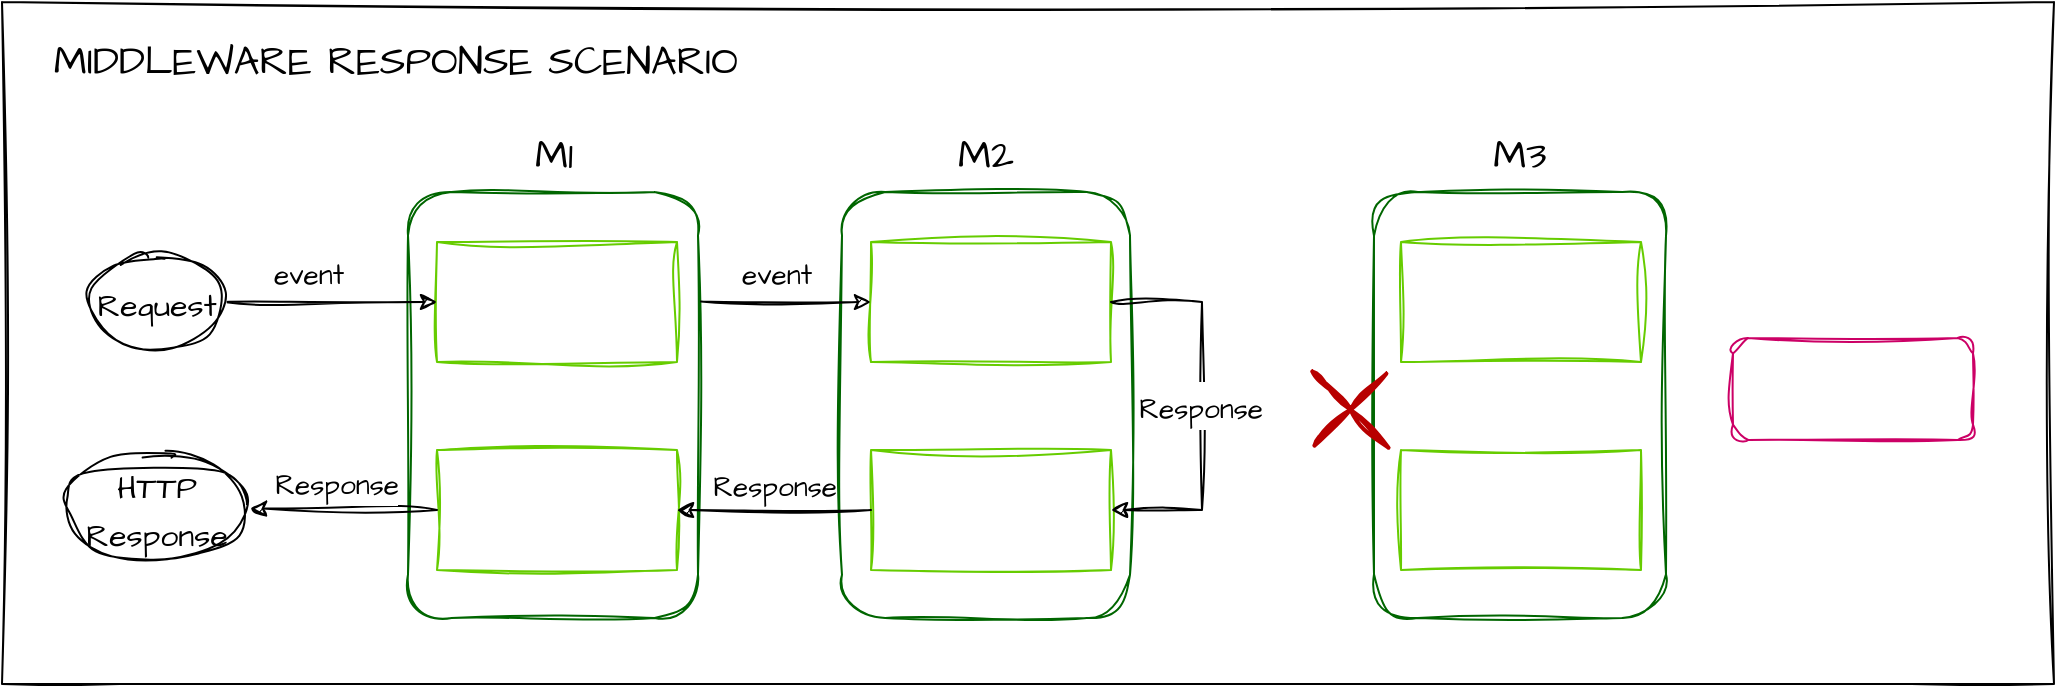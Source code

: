 <mxfile version="22.0.2" type="device">
  <diagram id="C5RBs43oDa-KdzZeNtuy" name="Page-1">
    <mxGraphModel dx="1193" dy="909" grid="0" gridSize="10" guides="1" tooltips="1" connect="1" arrows="1" fold="1" page="1" pageScale="1" pageWidth="1169" pageHeight="827" background="none" math="0" shadow="0">
      <root>
        <mxCell id="WIyWlLk6GJQsqaUBKTNV-0" />
        <mxCell id="WIyWlLk6GJQsqaUBKTNV-1" parent="WIyWlLk6GJQsqaUBKTNV-0" />
        <mxCell id="NndLvORObzjh5Yxis3ud-40" value="" style="rounded=0;whiteSpace=wrap;html=1;sketch=1;hachureGap=4;jiggle=2;curveFitting=1;fontFamily=Architects Daughter;fontSource=https%3A%2F%2Ffonts.googleapis.com%2Fcss%3Ffamily%3DArchitects%2BDaughter;fontSize=20;" parent="WIyWlLk6GJQsqaUBKTNV-1" vertex="1">
          <mxGeometry y="4" width="1026" height="341" as="geometry" />
        </mxCell>
        <mxCell id="NndLvORObzjh5Yxis3ud-12" value="" style="rounded=1;whiteSpace=wrap;html=1;sketch=1;hachureGap=4;jiggle=2;curveFitting=1;fontFamily=Architects Daughter;fontSource=https%3A%2F%2Ffonts.googleapis.com%2Fcss%3Ffamily%3DArchitects%2BDaughter;fontSize=20;fillColor=none;fontColor=#ffffff;strokeColor=#006600;" parent="WIyWlLk6GJQsqaUBKTNV-1" vertex="1">
          <mxGeometry x="420" y="99" width="144" height="213" as="geometry" />
        </mxCell>
        <mxCell id="NndLvORObzjh5Yxis3ud-35" value="Handler" style="rounded=1;whiteSpace=wrap;html=1;sketch=1;hachureGap=4;jiggle=2;curveFitting=1;fontFamily=Architects Daughter;fontSource=https%3A%2F%2Ffonts.googleapis.com%2Fcss%3Ffamily%3DArchitects%2BDaughter;fontSize=20;fillColor=none;fontColor=#FFFFFF;strokeColor=#CC0066;" parent="WIyWlLk6GJQsqaUBKTNV-1" vertex="1">
          <mxGeometry x="865.5" y="172" width="120" height="51" as="geometry" />
        </mxCell>
        <mxCell id="NndLvORObzjh5Yxis3ud-14" value="&lt;font color=&quot;#ffffff&quot;&gt;runBefore()&lt;/font&gt;" style="rounded=0;whiteSpace=wrap;html=1;sketch=1;hachureGap=4;jiggle=2;curveFitting=1;fontFamily=Architects Daughter;fontSource=https%3A%2F%2Ffonts.googleapis.com%2Fcss%3Ffamily%3DArchitects%2BDaughter;fontSize=20;fillColor=none;fontColor=#000000;strokeColor=#66CC00;" parent="WIyWlLk6GJQsqaUBKTNV-1" vertex="1">
          <mxGeometry x="434.5" y="124" width="120" height="60" as="geometry" />
        </mxCell>
        <mxCell id="NndLvORObzjh5Yxis3ud-15" value="runAfter()" style="rounded=0;whiteSpace=wrap;html=1;sketch=1;hachureGap=4;jiggle=2;curveFitting=1;fontFamily=Architects Daughter;fontSource=https%3A%2F%2Ffonts.googleapis.com%2Fcss%3Ffamily%3DArchitects%2BDaughter;fontSize=20;fillColor=none;fontColor=#FFFFFF;strokeColor=#66CC00;" parent="WIyWlLk6GJQsqaUBKTNV-1" vertex="1">
          <mxGeometry x="434.5" y="228" width="120" height="60" as="geometry" />
        </mxCell>
        <mxCell id="NndLvORObzjh5Yxis3ud-13" value="M2" style="text;html=1;strokeColor=none;fillColor=none;align=center;verticalAlign=middle;whiteSpace=wrap;rounded=0;fontSize=20;fontFamily=Architects Daughter;" parent="WIyWlLk6GJQsqaUBKTNV-1" vertex="1">
          <mxGeometry x="432" y="65" width="120" height="30" as="geometry" />
        </mxCell>
        <mxCell id="NndLvORObzjh5Yxis3ud-41" value="MIDDLEWARE RESPONSE SCENARIO" style="text;html=1;strokeColor=none;fillColor=none;align=center;verticalAlign=middle;whiteSpace=wrap;rounded=0;fontSize=20;fontFamily=Architects Daughter;" parent="WIyWlLk6GJQsqaUBKTNV-1" vertex="1">
          <mxGeometry x="16" y="18" width="362" height="30" as="geometry" />
        </mxCell>
        <mxCell id="--shUhOUACFNP3oiHyCO-0" value="" style="rounded=1;whiteSpace=wrap;html=1;sketch=1;hachureGap=4;jiggle=2;curveFitting=1;fontFamily=Architects Daughter;fontSource=https%3A%2F%2Ffonts.googleapis.com%2Fcss%3Ffamily%3DArchitects%2BDaughter;fontSize=20;fillColor=none;fontColor=#ffffff;strokeColor=#006600;" vertex="1" parent="WIyWlLk6GJQsqaUBKTNV-1">
          <mxGeometry x="203" y="99" width="145" height="213" as="geometry" />
        </mxCell>
        <mxCell id="--shUhOUACFNP3oiHyCO-1" value="&lt;font color=&quot;#ffffff&quot;&gt;runBefore()&lt;/font&gt;" style="rounded=0;whiteSpace=wrap;html=1;sketch=1;hachureGap=4;jiggle=2;curveFitting=1;fontFamily=Architects Daughter;fontSource=https%3A%2F%2Ffonts.googleapis.com%2Fcss%3Ffamily%3DArchitects%2BDaughter;fontSize=20;fillColor=none;fontColor=#000000;strokeColor=#66CC00;" vertex="1" parent="WIyWlLk6GJQsqaUBKTNV-1">
          <mxGeometry x="217.5" y="124" width="120" height="60" as="geometry" />
        </mxCell>
        <mxCell id="--shUhOUACFNP3oiHyCO-2" value="runAfter()" style="rounded=0;whiteSpace=wrap;html=1;sketch=1;hachureGap=4;jiggle=2;curveFitting=1;fontFamily=Architects Daughter;fontSource=https%3A%2F%2Ffonts.googleapis.com%2Fcss%3Ffamily%3DArchitects%2BDaughter;fontSize=20;fillColor=none;fontColor=#FFFFFF;strokeColor=#66CC00;" vertex="1" parent="WIyWlLk6GJQsqaUBKTNV-1">
          <mxGeometry x="217.5" y="228" width="120" height="60" as="geometry" />
        </mxCell>
        <mxCell id="--shUhOUACFNP3oiHyCO-3" value="M1" style="text;html=1;strokeColor=none;fillColor=none;align=center;verticalAlign=middle;whiteSpace=wrap;rounded=0;fontSize=20;fontFamily=Architects Daughter;" vertex="1" parent="WIyWlLk6GJQsqaUBKTNV-1">
          <mxGeometry x="215.5" y="65" width="120" height="30" as="geometry" />
        </mxCell>
        <mxCell id="--shUhOUACFNP3oiHyCO-4" value="" style="rounded=1;whiteSpace=wrap;html=1;sketch=1;hachureGap=4;jiggle=2;curveFitting=1;fontFamily=Architects Daughter;fontSource=https%3A%2F%2Ffonts.googleapis.com%2Fcss%3Ffamily%3DArchitects%2BDaughter;fontSize=20;fillColor=none;fontColor=#ffffff;strokeColor=#006600;" vertex="1" parent="WIyWlLk6GJQsqaUBKTNV-1">
          <mxGeometry x="686" y="99" width="146" height="213" as="geometry" />
        </mxCell>
        <mxCell id="--shUhOUACFNP3oiHyCO-5" value="&lt;font color=&quot;#ffffff&quot;&gt;runBefore()&lt;/font&gt;" style="rounded=0;whiteSpace=wrap;html=1;sketch=1;hachureGap=4;jiggle=2;curveFitting=1;fontFamily=Architects Daughter;fontSource=https%3A%2F%2Ffonts.googleapis.com%2Fcss%3Ffamily%3DArchitects%2BDaughter;fontSize=20;fillColor=none;fontColor=#000000;strokeColor=#66CC00;" vertex="1" parent="WIyWlLk6GJQsqaUBKTNV-1">
          <mxGeometry x="699.5" y="124" width="120" height="60" as="geometry" />
        </mxCell>
        <mxCell id="--shUhOUACFNP3oiHyCO-6" value="runAfter()" style="rounded=0;whiteSpace=wrap;html=1;sketch=1;hachureGap=4;jiggle=2;curveFitting=1;fontFamily=Architects Daughter;fontSource=https%3A%2F%2Ffonts.googleapis.com%2Fcss%3Ffamily%3DArchitects%2BDaughter;fontSize=20;fillColor=none;fontColor=#FFFFFF;strokeColor=#66CC00;" vertex="1" parent="WIyWlLk6GJQsqaUBKTNV-1">
          <mxGeometry x="699.5" y="228" width="120" height="60" as="geometry" />
        </mxCell>
        <mxCell id="--shUhOUACFNP3oiHyCO-7" value="M3" style="text;html=1;strokeColor=none;fillColor=none;align=center;verticalAlign=middle;whiteSpace=wrap;rounded=0;fontSize=20;fontFamily=Architects Daughter;" vertex="1" parent="WIyWlLk6GJQsqaUBKTNV-1">
          <mxGeometry x="699" y="65" width="120" height="30" as="geometry" />
        </mxCell>
        <mxCell id="--shUhOUACFNP3oiHyCO-15" value="" style="endArrow=classic;html=1;rounded=0;sketch=1;hachureGap=4;jiggle=2;curveFitting=1;fontFamily=Architects Daughter;fontSource=https%3A%2F%2Ffonts.googleapis.com%2Fcss%3Ffamily%3DArchitects%2BDaughter;fontSize=16;entryX=0;entryY=0.5;entryDx=0;entryDy=0;exitX=1;exitY=0.5;exitDx=0;exitDy=0;" edge="1" parent="WIyWlLk6GJQsqaUBKTNV-1" source="--shUhOUACFNP3oiHyCO-17" target="--shUhOUACFNP3oiHyCO-1">
          <mxGeometry width="50" height="50" relative="1" as="geometry">
            <mxPoint x="117" y="151" as="sourcePoint" />
            <mxPoint x="230" y="154" as="targetPoint" />
          </mxGeometry>
        </mxCell>
        <mxCell id="--shUhOUACFNP3oiHyCO-16" value="&lt;font style=&quot;font-size: 14px;&quot;&gt;event&lt;/font&gt;" style="edgeLabel;html=1;align=center;verticalAlign=middle;resizable=0;points=[];fontSize=20;fontFamily=Architects Daughter;" vertex="1" connectable="0" parent="--shUhOUACFNP3oiHyCO-15">
          <mxGeometry x="-0.543" y="-2" relative="1" as="geometry">
            <mxPoint x="17" y="-18" as="offset" />
          </mxGeometry>
        </mxCell>
        <mxCell id="--shUhOUACFNP3oiHyCO-17" value="&lt;font style=&quot;font-size: 16px;&quot;&gt;Request&lt;/font&gt;" style="ellipse;whiteSpace=wrap;html=1;sketch=1;hachureGap=4;jiggle=2;curveFitting=1;fontFamily=Architects Daughter;fontSource=https%3A%2F%2Ffonts.googleapis.com%2Fcss%3Ffamily%3DArchitects%2BDaughter;fontSize=20;" vertex="1" parent="WIyWlLk6GJQsqaUBKTNV-1">
          <mxGeometry x="44" y="129.5" width="67" height="49" as="geometry" />
        </mxCell>
        <mxCell id="--shUhOUACFNP3oiHyCO-24" value="" style="endArrow=classic;html=1;rounded=0;sketch=1;hachureGap=4;jiggle=2;curveFitting=1;fontFamily=Architects Daughter;fontSource=https%3A%2F%2Ffonts.googleapis.com%2Fcss%3Ffamily%3DArchitects%2BDaughter;fontSize=16;exitX=0;exitY=0.5;exitDx=0;exitDy=0;entryX=1;entryY=0.5;entryDx=0;entryDy=0;" edge="1" parent="WIyWlLk6GJQsqaUBKTNV-1" source="NndLvORObzjh5Yxis3ud-15" target="--shUhOUACFNP3oiHyCO-2">
          <mxGeometry width="50" height="50" relative="1" as="geometry">
            <mxPoint x="440.5" y="257.77" as="sourcePoint" />
            <mxPoint x="352.5" y="257.77" as="targetPoint" />
          </mxGeometry>
        </mxCell>
        <mxCell id="--shUhOUACFNP3oiHyCO-25" value="&lt;font style=&quot;font-size: 14px;&quot;&gt;Response&lt;/font&gt;" style="edgeLabel;html=1;align=center;verticalAlign=middle;resizable=0;points=[];fontSize=20;fontFamily=Architects Daughter;" vertex="1" connectable="0" parent="--shUhOUACFNP3oiHyCO-24">
          <mxGeometry x="-0.216" y="-1" relative="1" as="geometry">
            <mxPoint x="-11" y="-13" as="offset" />
          </mxGeometry>
        </mxCell>
        <mxCell id="--shUhOUACFNP3oiHyCO-26" value="" style="endArrow=classic;html=1;rounded=0;sketch=1;hachureGap=4;jiggle=2;curveFitting=1;fontFamily=Architects Daughter;fontSource=https%3A%2F%2Ffonts.googleapis.com%2Fcss%3Ffamily%3DArchitects%2BDaughter;fontSize=16;entryX=0;entryY=0.5;entryDx=0;entryDy=0;exitX=1;exitY=0.5;exitDx=0;exitDy=0;" edge="1" parent="WIyWlLk6GJQsqaUBKTNV-1" target="NndLvORObzjh5Yxis3ud-14">
          <mxGeometry width="50" height="50" relative="1" as="geometry">
            <mxPoint x="349.5" y="153.77" as="sourcePoint" />
            <mxPoint x="437.5" y="153.77" as="targetPoint" />
          </mxGeometry>
        </mxCell>
        <mxCell id="--shUhOUACFNP3oiHyCO-27" value="&lt;font style=&quot;font-size: 14px;&quot;&gt;event&lt;/font&gt;" style="edgeLabel;html=1;align=center;verticalAlign=middle;resizable=0;points=[];fontSize=20;fontFamily=Architects Daughter;" vertex="1" connectable="0" parent="--shUhOUACFNP3oiHyCO-26">
          <mxGeometry x="-0.543" y="-2" relative="1" as="geometry">
            <mxPoint x="18" y="-18" as="offset" />
          </mxGeometry>
        </mxCell>
        <mxCell id="--shUhOUACFNP3oiHyCO-28" value="" style="endArrow=classic;html=1;rounded=0;sketch=1;hachureGap=4;jiggle=2;curveFitting=1;fontFamily=Architects Daughter;fontSource=https%3A%2F%2Ffonts.googleapis.com%2Fcss%3Ffamily%3DArchitects%2BDaughter;fontSize=16;exitX=1;exitY=0.5;exitDx=0;exitDy=0;entryX=1;entryY=0.5;entryDx=0;entryDy=0;" edge="1" parent="WIyWlLk6GJQsqaUBKTNV-1" source="NndLvORObzjh5Yxis3ud-14" target="NndLvORObzjh5Yxis3ud-15">
          <mxGeometry width="50" height="50" relative="1" as="geometry">
            <mxPoint x="654" y="257.77" as="sourcePoint" />
            <mxPoint x="563" y="257.77" as="targetPoint" />
            <Array as="points">
              <mxPoint x="600" y="154" />
              <mxPoint x="600" y="258" />
            </Array>
          </mxGeometry>
        </mxCell>
        <mxCell id="--shUhOUACFNP3oiHyCO-29" value="&lt;font style=&quot;font-size: 14px;&quot;&gt;Response&lt;/font&gt;" style="edgeLabel;html=1;align=center;verticalAlign=middle;resizable=0;points=[];fontSize=20;fontFamily=Architects Daughter;" vertex="1" connectable="0" parent="--shUhOUACFNP3oiHyCO-28">
          <mxGeometry x="-0.216" y="-1" relative="1" as="geometry">
            <mxPoint y="20" as="offset" />
          </mxGeometry>
        </mxCell>
        <mxCell id="--shUhOUACFNP3oiHyCO-32" value="&lt;font style=&quot;font-size: 16px;&quot;&gt;HTTP Response&lt;/font&gt;" style="ellipse;whiteSpace=wrap;html=1;sketch=1;hachureGap=4;jiggle=2;curveFitting=1;fontFamily=Architects Daughter;fontSource=https%3A%2F%2Ffonts.googleapis.com%2Fcss%3Ffamily%3DArchitects%2BDaughter;fontSize=20;" vertex="1" parent="WIyWlLk6GJQsqaUBKTNV-1">
          <mxGeometry x="31" y="230.5" width="93" height="53.5" as="geometry" />
        </mxCell>
        <mxCell id="--shUhOUACFNP3oiHyCO-33" value="" style="endArrow=classic;html=1;rounded=0;sketch=1;hachureGap=4;jiggle=2;curveFitting=1;fontFamily=Architects Daughter;fontSource=https%3A%2F%2Ffonts.googleapis.com%2Fcss%3Ffamily%3DArchitects%2BDaughter;fontSize=16;exitX=0;exitY=0.5;exitDx=0;exitDy=0;entryX=1;entryY=0.5;entryDx=0;entryDy=0;" edge="1" parent="WIyWlLk6GJQsqaUBKTNV-1" source="--shUhOUACFNP3oiHyCO-2" target="--shUhOUACFNP3oiHyCO-32">
          <mxGeometry width="50" height="50" relative="1" as="geometry">
            <mxPoint x="230" y="262" as="sourcePoint" />
            <mxPoint x="133" y="262" as="targetPoint" />
          </mxGeometry>
        </mxCell>
        <mxCell id="--shUhOUACFNP3oiHyCO-34" value="&lt;font style=&quot;font-size: 14px;&quot;&gt;Response&lt;/font&gt;" style="edgeLabel;html=1;align=center;verticalAlign=middle;resizable=0;points=[];fontSize=20;fontFamily=Architects Daughter;" vertex="1" connectable="0" parent="--shUhOUACFNP3oiHyCO-33">
          <mxGeometry x="-0.216" y="-1" relative="1" as="geometry">
            <mxPoint x="-14" y="-14" as="offset" />
          </mxGeometry>
        </mxCell>
        <mxCell id="--shUhOUACFNP3oiHyCO-36" value="" style="shape=cross;whiteSpace=wrap;html=1;sketch=1;hachureGap=4;jiggle=2;curveFitting=1;fontFamily=Architects Daughter;fontSource=https%3A%2F%2Ffonts.googleapis.com%2Fcss%3Ffamily%3DArchitects%2BDaughter;fontSize=20;direction=north;rotation=-45;fillColor=#a20025;fontColor=#ffffff;strokeColor=#B80000;size=0;strokeWidth=2;" vertex="1" parent="WIyWlLk6GJQsqaUBKTNV-1">
          <mxGeometry x="648.78" y="180.85" width="50.85" height="53.92" as="geometry" />
        </mxCell>
      </root>
    </mxGraphModel>
  </diagram>
</mxfile>
